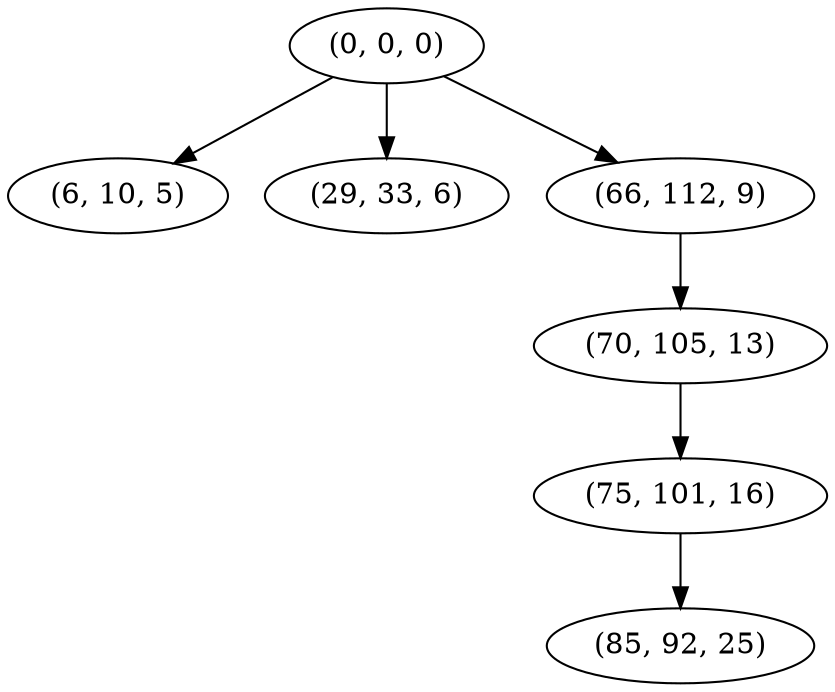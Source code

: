 digraph tree {
    "(0, 0, 0)";
    "(6, 10, 5)";
    "(29, 33, 6)";
    "(66, 112, 9)";
    "(70, 105, 13)";
    "(75, 101, 16)";
    "(85, 92, 25)";
    "(0, 0, 0)" -> "(6, 10, 5)";
    "(0, 0, 0)" -> "(29, 33, 6)";
    "(0, 0, 0)" -> "(66, 112, 9)";
    "(66, 112, 9)" -> "(70, 105, 13)";
    "(70, 105, 13)" -> "(75, 101, 16)";
    "(75, 101, 16)" -> "(85, 92, 25)";
}
